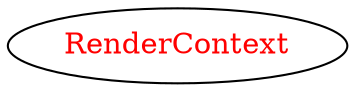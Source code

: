 digraph dependencyGraph {
 concentrate=true;
 ranksep="2.0";
 rankdir="LR"; 
 splines="ortho";
"RenderContext" [fontcolor="red"];
}